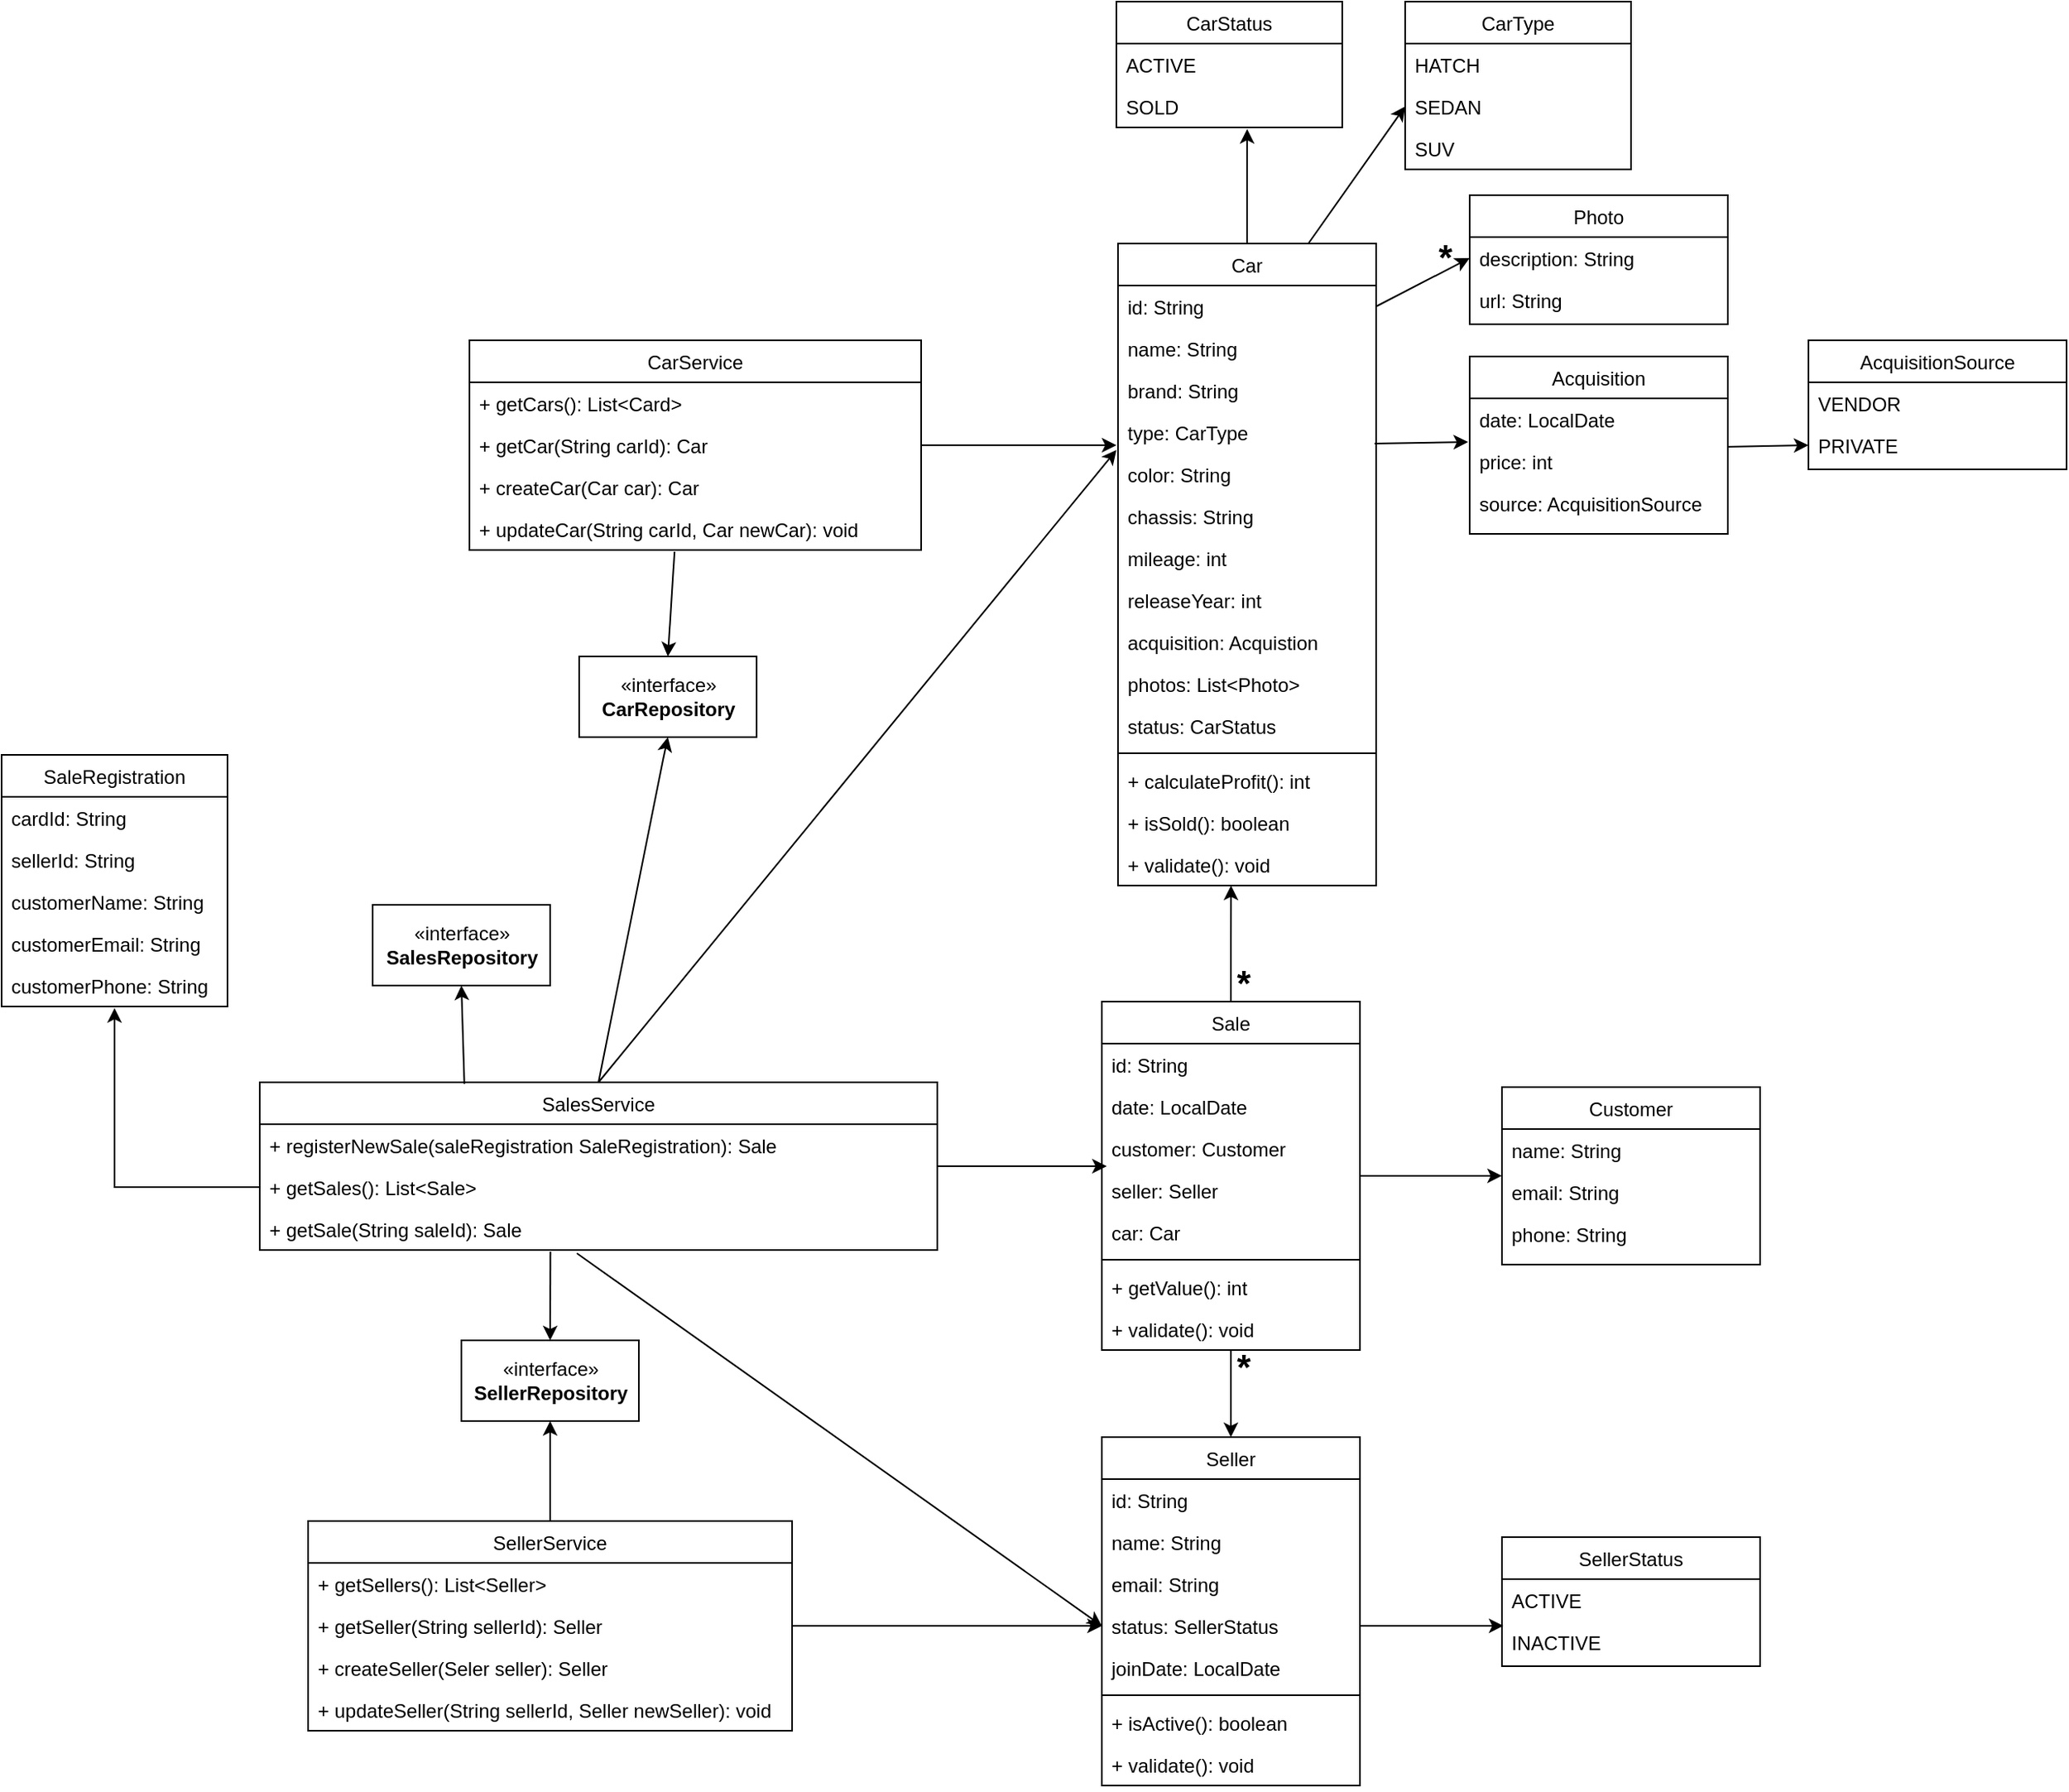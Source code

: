 <mxfile version="15.5.4" type="embed"><diagram id="7Dr9HhDEKM17Uiamg6SR" name="Diagrama de Classes"><mxGraphModel dx="1895" dy="556" grid="1" gridSize="10" guides="1" tooltips="1" connect="1" arrows="1" fold="1" page="1" pageScale="1" pageWidth="850" pageHeight="1100" math="0" shadow="0"><root><mxCell id="0"/><mxCell id="1" parent="0"/><mxCell id="7WRl4GNoLDAF7Gh1Gfhk-77" style="edgeStyle=orthogonalEdgeStyle;rounded=0;orthogonalLoop=1;jettySize=auto;html=1;entryX=0.579;entryY=1.038;entryDx=0;entryDy=0;entryPerimeter=0;" parent="1" source="7WRl4GNoLDAF7Gh1Gfhk-1" target="7WRl4GNoLDAF7Gh1Gfhk-18" edge="1"><mxGeometry relative="1" as="geometry"/></mxCell><mxCell id="7WRl4GNoLDAF7Gh1Gfhk-1" value="Car" style="swimlane;fontStyle=0;align=center;verticalAlign=top;childLayout=stackLayout;horizontal=1;startSize=26;horizontalStack=0;resizeParent=1;resizeLast=0;collapsible=1;marginBottom=0;rounded=0;shadow=0;strokeWidth=1;" parent="1" vertex="1"><mxGeometry x="62" y="160" width="160" height="398" as="geometry"><mxRectangle x="550" y="140" width="160" height="26" as="alternateBounds"/></mxGeometry></mxCell><mxCell id="7WRl4GNoLDAF7Gh1Gfhk-75" value="id: String" style="text;align=left;verticalAlign=top;spacingLeft=4;spacingRight=4;overflow=hidden;rotatable=0;points=[[0,0.5],[1,0.5]];portConstraint=eastwest;" parent="7WRl4GNoLDAF7Gh1Gfhk-1" vertex="1"><mxGeometry y="26" width="160" height="26" as="geometry"/></mxCell><mxCell id="7WRl4GNoLDAF7Gh1Gfhk-2" value="name: String" style="text;align=left;verticalAlign=top;spacingLeft=4;spacingRight=4;overflow=hidden;rotatable=0;points=[[0,0.5],[1,0.5]];portConstraint=eastwest;" parent="7WRl4GNoLDAF7Gh1Gfhk-1" vertex="1"><mxGeometry y="52" width="160" height="26" as="geometry"/></mxCell><mxCell id="7WRl4GNoLDAF7Gh1Gfhk-3" value="brand: String" style="text;align=left;verticalAlign=top;spacingLeft=4;spacingRight=4;overflow=hidden;rotatable=0;points=[[0,0.5],[1,0.5]];portConstraint=eastwest;rounded=0;shadow=0;html=0;" parent="7WRl4GNoLDAF7Gh1Gfhk-1" vertex="1"><mxGeometry y="78" width="160" height="26" as="geometry"/></mxCell><mxCell id="7WRl4GNoLDAF7Gh1Gfhk-53" value="type: CarType" style="text;align=left;verticalAlign=top;spacingLeft=4;spacingRight=4;overflow=hidden;rotatable=0;points=[[0,0.5],[1,0.5]];portConstraint=eastwest;rounded=0;shadow=0;html=0;" parent="7WRl4GNoLDAF7Gh1Gfhk-1" vertex="1"><mxGeometry y="104" width="160" height="26" as="geometry"/></mxCell><mxCell id="7WRl4GNoLDAF7Gh1Gfhk-4" value="color: String" style="text;align=left;verticalAlign=top;spacingLeft=4;spacingRight=4;overflow=hidden;rotatable=0;points=[[0,0.5],[1,0.5]];portConstraint=eastwest;rounded=0;shadow=0;html=0;" parent="7WRl4GNoLDAF7Gh1Gfhk-1" vertex="1"><mxGeometry y="130" width="160" height="26" as="geometry"/></mxCell><mxCell id="7WRl4GNoLDAF7Gh1Gfhk-5" value="chassis: String" style="text;align=left;verticalAlign=top;spacingLeft=4;spacingRight=4;overflow=hidden;rotatable=0;points=[[0,0.5],[1,0.5]];portConstraint=eastwest;rounded=0;shadow=0;html=0;" parent="7WRl4GNoLDAF7Gh1Gfhk-1" vertex="1"><mxGeometry y="156" width="160" height="26" as="geometry"/></mxCell><mxCell id="7WRl4GNoLDAF7Gh1Gfhk-46" value="mileage: int" style="text;align=left;verticalAlign=top;spacingLeft=4;spacingRight=4;overflow=hidden;rotatable=0;points=[[0,0.5],[1,0.5]];portConstraint=eastwest;rounded=0;shadow=0;html=0;" parent="7WRl4GNoLDAF7Gh1Gfhk-1" vertex="1"><mxGeometry y="182" width="160" height="26" as="geometry"/></mxCell><mxCell id="7WRl4GNoLDAF7Gh1Gfhk-45" value="releaseYear: int" style="text;align=left;verticalAlign=top;spacingLeft=4;spacingRight=4;overflow=hidden;rotatable=0;points=[[0,0.5],[1,0.5]];portConstraint=eastwest;rounded=0;shadow=0;html=0;" parent="7WRl4GNoLDAF7Gh1Gfhk-1" vertex="1"><mxGeometry y="208" width="160" height="26" as="geometry"/></mxCell><mxCell id="7WRl4GNoLDAF7Gh1Gfhk-88" value="acquisition: Acquistion" style="text;align=left;verticalAlign=top;spacingLeft=4;spacingRight=4;overflow=hidden;rotatable=0;points=[[0,0.5],[1,0.5]];portConstraint=eastwest;rounded=0;shadow=0;html=0;" parent="7WRl4GNoLDAF7Gh1Gfhk-1" vertex="1"><mxGeometry y="234" width="160" height="26" as="geometry"/></mxCell><mxCell id="7WRl4GNoLDAF7Gh1Gfhk-47" value="photos: List&lt;Photo&gt;" style="text;align=left;verticalAlign=top;spacingLeft=4;spacingRight=4;overflow=hidden;rotatable=0;points=[[0,0.5],[1,0.5]];portConstraint=eastwest;rounded=0;shadow=0;html=0;" parent="7WRl4GNoLDAF7Gh1Gfhk-1" vertex="1"><mxGeometry y="260" width="160" height="26" as="geometry"/></mxCell><mxCell id="7WRl4GNoLDAF7Gh1Gfhk-6" value="status: CarStatus" style="text;align=left;verticalAlign=top;spacingLeft=4;spacingRight=4;overflow=hidden;rotatable=0;points=[[0,0.5],[1,0.5]];portConstraint=eastwest;rounded=0;shadow=0;html=0;" parent="7WRl4GNoLDAF7Gh1Gfhk-1" vertex="1"><mxGeometry y="286" width="160" height="26" as="geometry"/></mxCell><mxCell id="7WRl4GNoLDAF7Gh1Gfhk-7" value="" style="line;html=1;strokeWidth=1;align=left;verticalAlign=middle;spacingTop=-1;spacingLeft=3;spacingRight=3;rotatable=0;labelPosition=right;points=[];portConstraint=eastwest;" parent="7WRl4GNoLDAF7Gh1Gfhk-1" vertex="1"><mxGeometry y="312" width="160" height="8" as="geometry"/></mxCell><mxCell id="7WRl4GNoLDAF7Gh1Gfhk-8" value="+ calculateProfit(): int" style="text;align=left;verticalAlign=top;spacingLeft=4;spacingRight=4;overflow=hidden;rotatable=0;points=[[0,0.5],[1,0.5]];portConstraint=eastwest;" parent="7WRl4GNoLDAF7Gh1Gfhk-1" vertex="1"><mxGeometry y="320" width="160" height="26" as="geometry"/></mxCell><mxCell id="7WRl4GNoLDAF7Gh1Gfhk-9" value="+ isSold(): boolean" style="text;align=left;verticalAlign=top;spacingLeft=4;spacingRight=4;overflow=hidden;rotatable=0;points=[[0,0.5],[1,0.5]];portConstraint=eastwest;" parent="7WRl4GNoLDAF7Gh1Gfhk-1" vertex="1"><mxGeometry y="346" width="160" height="26" as="geometry"/></mxCell><mxCell id="jWOEPVhLlL-7WFpLvR6w-1" value="+ validate(): void" style="text;align=left;verticalAlign=top;spacingLeft=4;spacingRight=4;overflow=hidden;rotatable=0;points=[[0,0.5],[1,0.5]];portConstraint=eastwest;" parent="7WRl4GNoLDAF7Gh1Gfhk-1" vertex="1"><mxGeometry y="372" width="160" height="26" as="geometry"/></mxCell><mxCell id="7WRl4GNoLDAF7Gh1Gfhk-16" value="CarStatus" style="swimlane;fontStyle=0;childLayout=stackLayout;horizontal=1;startSize=26;fillColor=none;horizontalStack=0;resizeParent=1;resizeParentMax=0;resizeLast=0;collapsible=1;marginBottom=0;" parent="1" vertex="1"><mxGeometry x="61" y="10" width="140" height="78" as="geometry"/></mxCell><mxCell id="7WRl4GNoLDAF7Gh1Gfhk-17" value="ACTIVE" style="text;strokeColor=none;fillColor=none;align=left;verticalAlign=top;spacingLeft=4;spacingRight=4;overflow=hidden;rotatable=0;points=[[0,0.5],[1,0.5]];portConstraint=eastwest;" parent="7WRl4GNoLDAF7Gh1Gfhk-16" vertex="1"><mxGeometry y="26" width="140" height="26" as="geometry"/></mxCell><mxCell id="7WRl4GNoLDAF7Gh1Gfhk-18" value="SOLD" style="text;strokeColor=none;fillColor=none;align=left;verticalAlign=top;spacingLeft=4;spacingRight=4;overflow=hidden;rotatable=0;points=[[0,0.5],[1,0.5]];portConstraint=eastwest;" parent="7WRl4GNoLDAF7Gh1Gfhk-16" vertex="1"><mxGeometry y="52" width="140" height="26" as="geometry"/></mxCell><mxCell id="7WRl4GNoLDAF7Gh1Gfhk-21" value="Acquisition" style="swimlane;fontStyle=0;align=center;verticalAlign=top;childLayout=stackLayout;horizontal=1;startSize=26;horizontalStack=0;resizeParent=1;resizeLast=0;collapsible=1;marginBottom=0;rounded=0;shadow=0;strokeWidth=1;" parent="1" vertex="1"><mxGeometry x="280" y="230" width="160" height="110" as="geometry"><mxRectangle x="550" y="140" width="160" height="26" as="alternateBounds"/></mxGeometry></mxCell><mxCell id="7WRl4GNoLDAF7Gh1Gfhk-22" value="date: LocalDate" style="text;align=left;verticalAlign=top;spacingLeft=4;spacingRight=4;overflow=hidden;rotatable=0;points=[[0,0.5],[1,0.5]];portConstraint=eastwest;" parent="7WRl4GNoLDAF7Gh1Gfhk-21" vertex="1"><mxGeometry y="26" width="160" height="26" as="geometry"/></mxCell><mxCell id="7WRl4GNoLDAF7Gh1Gfhk-23" value="price: int" style="text;align=left;verticalAlign=top;spacingLeft=4;spacingRight=4;overflow=hidden;rotatable=0;points=[[0,0.5],[1,0.5]];portConstraint=eastwest;rounded=0;shadow=0;html=0;" parent="7WRl4GNoLDAF7Gh1Gfhk-21" vertex="1"><mxGeometry y="52" width="160" height="26" as="geometry"/></mxCell><mxCell id="7WRl4GNoLDAF7Gh1Gfhk-24" value="source: AcquisitionSource" style="text;align=left;verticalAlign=top;spacingLeft=4;spacingRight=4;overflow=hidden;rotatable=0;points=[[0,0.5],[1,0.5]];portConstraint=eastwest;rounded=0;shadow=0;html=0;" parent="7WRl4GNoLDAF7Gh1Gfhk-21" vertex="1"><mxGeometry y="78" width="160" height="26" as="geometry"/></mxCell><mxCell id="7WRl4GNoLDAF7Gh1Gfhk-36" value="AcquisitionSource" style="swimlane;fontStyle=0;align=center;verticalAlign=top;childLayout=stackLayout;horizontal=1;startSize=26;horizontalStack=0;resizeParent=1;resizeLast=0;collapsible=1;marginBottom=0;rounded=0;shadow=0;strokeWidth=1;" parent="1" vertex="1"><mxGeometry x="490" y="220" width="160" height="80" as="geometry"><mxRectangle x="550" y="140" width="160" height="26" as="alternateBounds"/></mxGeometry></mxCell><mxCell id="7WRl4GNoLDAF7Gh1Gfhk-37" value="VENDOR" style="text;align=left;verticalAlign=top;spacingLeft=4;spacingRight=4;overflow=hidden;rotatable=0;points=[[0,0.5],[1,0.5]];portConstraint=eastwest;" parent="7WRl4GNoLDAF7Gh1Gfhk-36" vertex="1"><mxGeometry y="26" width="160" height="26" as="geometry"/></mxCell><mxCell id="7WRl4GNoLDAF7Gh1Gfhk-38" value="PRIVATE" style="text;align=left;verticalAlign=top;spacingLeft=4;spacingRight=4;overflow=hidden;rotatable=0;points=[[0,0.5],[1,0.5]];portConstraint=eastwest;rounded=0;shadow=0;html=0;" parent="7WRl4GNoLDAF7Gh1Gfhk-36" vertex="1"><mxGeometry y="52" width="160" height="26" as="geometry"/></mxCell><mxCell id="7WRl4GNoLDAF7Gh1Gfhk-96" style="edgeStyle=orthogonalEdgeStyle;rounded=0;orthogonalLoop=1;jettySize=auto;html=1;entryX=0;entryY=0.115;entryDx=0;entryDy=0;entryPerimeter=0;fontSize=22;" parent="1" source="7WRl4GNoLDAF7Gh1Gfhk-40" target="7WRl4GNoLDAF7Gh1Gfhk-91" edge="1"><mxGeometry relative="1" as="geometry"/></mxCell><mxCell id="7WRl4GNoLDAF7Gh1Gfhk-97" style="edgeStyle=orthogonalEdgeStyle;rounded=0;orthogonalLoop=1;jettySize=auto;html=1;entryX=0.5;entryY=0;entryDx=0;entryDy=0;fontSize=22;" parent="1" source="7WRl4GNoLDAF7Gh1Gfhk-40" target="7WRl4GNoLDAF7Gh1Gfhk-58" edge="1"><mxGeometry relative="1" as="geometry"/></mxCell><mxCell id="7WRl4GNoLDAF7Gh1Gfhk-99" style="edgeStyle=orthogonalEdgeStyle;rounded=0;orthogonalLoop=1;jettySize=auto;html=1;fontSize=22;entryX=0.438;entryY=1;entryDx=0;entryDy=0;entryPerimeter=0;" parent="1" source="7WRl4GNoLDAF7Gh1Gfhk-40" target="jWOEPVhLlL-7WFpLvR6w-1" edge="1"><mxGeometry relative="1" as="geometry"><mxPoint x="130" y="570" as="targetPoint"/></mxGeometry></mxCell><mxCell id="7WRl4GNoLDAF7Gh1Gfhk-40" value="Sale" style="swimlane;fontStyle=0;align=center;verticalAlign=top;childLayout=stackLayout;horizontal=1;startSize=26;horizontalStack=0;resizeParent=1;resizeLast=0;collapsible=1;marginBottom=0;rounded=0;shadow=0;strokeWidth=1;" parent="1" vertex="1"><mxGeometry x="52" y="630" width="160" height="216" as="geometry"><mxRectangle x="550" y="140" width="160" height="26" as="alternateBounds"/></mxGeometry></mxCell><mxCell id="7WRl4GNoLDAF7Gh1Gfhk-85" value="id: String" style="text;align=left;verticalAlign=top;spacingLeft=4;spacingRight=4;overflow=hidden;rotatable=0;points=[[0,0.5],[1,0.5]];portConstraint=eastwest;" parent="7WRl4GNoLDAF7Gh1Gfhk-40" vertex="1"><mxGeometry y="26" width="160" height="26" as="geometry"/></mxCell><mxCell id="7WRl4GNoLDAF7Gh1Gfhk-41" value="date: LocalDate" style="text;align=left;verticalAlign=top;spacingLeft=4;spacingRight=4;overflow=hidden;rotatable=0;points=[[0,0.5],[1,0.5]];portConstraint=eastwest;" parent="7WRl4GNoLDAF7Gh1Gfhk-40" vertex="1"><mxGeometry y="52" width="160" height="26" as="geometry"/></mxCell><mxCell id="7WRl4GNoLDAF7Gh1Gfhk-43" value="customer: Customer" style="text;align=left;verticalAlign=top;spacingLeft=4;spacingRight=4;overflow=hidden;rotatable=0;points=[[0,0.5],[1,0.5]];portConstraint=eastwest;rounded=0;shadow=0;html=0;" parent="7WRl4GNoLDAF7Gh1Gfhk-40" vertex="1"><mxGeometry y="78" width="160" height="26" as="geometry"/></mxCell><mxCell id="7WRl4GNoLDAF7Gh1Gfhk-84" value="seller: Seller" style="text;align=left;verticalAlign=top;spacingLeft=4;spacingRight=4;overflow=hidden;rotatable=0;points=[[0,0.5],[1,0.5]];portConstraint=eastwest;rounded=0;shadow=0;html=0;" parent="7WRl4GNoLDAF7Gh1Gfhk-40" vertex="1"><mxGeometry y="104" width="160" height="26" as="geometry"/></mxCell><mxCell id="7WRl4GNoLDAF7Gh1Gfhk-86" value="car: Car" style="text;align=left;verticalAlign=top;spacingLeft=4;spacingRight=4;overflow=hidden;rotatable=0;points=[[0,0.5],[1,0.5]];portConstraint=eastwest;rounded=0;shadow=0;html=0;" parent="7WRl4GNoLDAF7Gh1Gfhk-40" vertex="1"><mxGeometry y="130" width="160" height="26" as="geometry"/></mxCell><mxCell id="TRoY8cJy5XEIKivQMF8h-12" value="" style="line;strokeWidth=1;fillColor=none;align=left;verticalAlign=middle;spacingTop=-1;spacingLeft=3;spacingRight=3;rotatable=0;labelPosition=right;points=[];portConstraint=eastwest;" parent="7WRl4GNoLDAF7Gh1Gfhk-40" vertex="1"><mxGeometry y="156" width="160" height="8" as="geometry"/></mxCell><mxCell id="TRoY8cJy5XEIKivQMF8h-13" value="+ getValue(): int" style="text;align=left;verticalAlign=top;spacingLeft=4;spacingRight=4;overflow=hidden;rotatable=0;points=[[0,0.5],[1,0.5]];portConstraint=eastwest;rounded=0;shadow=0;html=0;" parent="7WRl4GNoLDAF7Gh1Gfhk-40" vertex="1"><mxGeometry y="164" width="160" height="26" as="geometry"/></mxCell><mxCell id="jWOEPVhLlL-7WFpLvR6w-5" value="+ validate(): void" style="text;align=left;verticalAlign=top;spacingLeft=4;spacingRight=4;overflow=hidden;rotatable=0;points=[[0,0.5],[1,0.5]];portConstraint=eastwest;rounded=0;shadow=0;html=0;" parent="7WRl4GNoLDAF7Gh1Gfhk-40" vertex="1"><mxGeometry y="190" width="160" height="26" as="geometry"/></mxCell><mxCell id="7WRl4GNoLDAF7Gh1Gfhk-48" value="Photo" style="swimlane;fontStyle=0;align=center;verticalAlign=top;childLayout=stackLayout;horizontal=1;startSize=26;horizontalStack=0;resizeParent=1;resizeLast=0;collapsible=1;marginBottom=0;rounded=0;shadow=0;strokeWidth=1;" parent="1" vertex="1"><mxGeometry x="280" y="130" width="160" height="80" as="geometry"><mxRectangle x="550" y="140" width="160" height="26" as="alternateBounds"/></mxGeometry></mxCell><mxCell id="7WRl4GNoLDAF7Gh1Gfhk-49" value="description: String" style="text;align=left;verticalAlign=top;spacingLeft=4;spacingRight=4;overflow=hidden;rotatable=0;points=[[0,0.5],[1,0.5]];portConstraint=eastwest;" parent="7WRl4GNoLDAF7Gh1Gfhk-48" vertex="1"><mxGeometry y="26" width="160" height="26" as="geometry"/></mxCell><mxCell id="7WRl4GNoLDAF7Gh1Gfhk-50" value="url: String" style="text;align=left;verticalAlign=top;spacingLeft=4;spacingRight=4;overflow=hidden;rotatable=0;points=[[0,0.5],[1,0.5]];portConstraint=eastwest;rounded=0;shadow=0;html=0;" parent="7WRl4GNoLDAF7Gh1Gfhk-48" vertex="1"><mxGeometry y="52" width="160" height="26" as="geometry"/></mxCell><mxCell id="7WRl4GNoLDAF7Gh1Gfhk-54" value="CarType" style="swimlane;fontStyle=0;childLayout=stackLayout;horizontal=1;startSize=26;fillColor=none;horizontalStack=0;resizeParent=1;resizeParentMax=0;resizeLast=0;collapsible=1;marginBottom=0;" parent="1" vertex="1"><mxGeometry x="240" y="10" width="140" height="104" as="geometry"/></mxCell><mxCell id="7WRl4GNoLDAF7Gh1Gfhk-55" value="HATCH" style="text;strokeColor=none;fillColor=none;align=left;verticalAlign=top;spacingLeft=4;spacingRight=4;overflow=hidden;rotatable=0;points=[[0,0.5],[1,0.5]];portConstraint=eastwest;" parent="7WRl4GNoLDAF7Gh1Gfhk-54" vertex="1"><mxGeometry y="26" width="140" height="26" as="geometry"/></mxCell><mxCell id="7WRl4GNoLDAF7Gh1Gfhk-56" value="SEDAN" style="text;strokeColor=none;fillColor=none;align=left;verticalAlign=top;spacingLeft=4;spacingRight=4;overflow=hidden;rotatable=0;points=[[0,0.5],[1,0.5]];portConstraint=eastwest;" parent="7WRl4GNoLDAF7Gh1Gfhk-54" vertex="1"><mxGeometry y="52" width="140" height="26" as="geometry"/></mxCell><mxCell id="7WRl4GNoLDAF7Gh1Gfhk-57" value="SUV" style="text;strokeColor=none;fillColor=none;align=left;verticalAlign=top;spacingLeft=4;spacingRight=4;overflow=hidden;rotatable=0;points=[[0,0.5],[1,0.5]];portConstraint=eastwest;" parent="7WRl4GNoLDAF7Gh1Gfhk-54" vertex="1"><mxGeometry y="78" width="140" height="26" as="geometry"/></mxCell><mxCell id="7WRl4GNoLDAF7Gh1Gfhk-58" value="Seller" style="swimlane;fontStyle=0;align=center;verticalAlign=top;childLayout=stackLayout;horizontal=1;startSize=26;horizontalStack=0;resizeParent=1;resizeLast=0;collapsible=1;marginBottom=0;rounded=0;shadow=0;strokeWidth=1;" parent="1" vertex="1"><mxGeometry x="52" y="900" width="160" height="216" as="geometry"><mxRectangle x="550" y="140" width="160" height="26" as="alternateBounds"/></mxGeometry></mxCell><mxCell id="2" value="id: String" style="text;align=left;verticalAlign=top;spacingLeft=4;spacingRight=4;overflow=hidden;rotatable=0;points=[[0,0.5],[1,0.5]];portConstraint=eastwest;" vertex="1" parent="7WRl4GNoLDAF7Gh1Gfhk-58"><mxGeometry y="26" width="160" height="26" as="geometry"/></mxCell><mxCell id="7WRl4GNoLDAF7Gh1Gfhk-59" value="name: String" style="text;align=left;verticalAlign=top;spacingLeft=4;spacingRight=4;overflow=hidden;rotatable=0;points=[[0,0.5],[1,0.5]];portConstraint=eastwest;" parent="7WRl4GNoLDAF7Gh1Gfhk-58" vertex="1"><mxGeometry y="52" width="160" height="26" as="geometry"/></mxCell><mxCell id="7WRl4GNoLDAF7Gh1Gfhk-60" value="email: String" style="text;align=left;verticalAlign=top;spacingLeft=4;spacingRight=4;overflow=hidden;rotatable=0;points=[[0,0.5],[1,0.5]];portConstraint=eastwest;rounded=0;shadow=0;html=0;" parent="7WRl4GNoLDAF7Gh1Gfhk-58" vertex="1"><mxGeometry y="78" width="160" height="26" as="geometry"/></mxCell><mxCell id="7WRl4GNoLDAF7Gh1Gfhk-61" value="status: SellerStatus" style="text;align=left;verticalAlign=top;spacingLeft=4;spacingRight=4;overflow=hidden;rotatable=0;points=[[0,0.5],[1,0.5]];portConstraint=eastwest;rounded=0;shadow=0;html=0;" parent="7WRl4GNoLDAF7Gh1Gfhk-58" vertex="1"><mxGeometry y="104" width="160" height="26" as="geometry"/></mxCell><mxCell id="7WRl4GNoLDAF7Gh1Gfhk-62" value="joinDate: LocalDate" style="text;align=left;verticalAlign=top;spacingLeft=4;spacingRight=4;overflow=hidden;rotatable=0;points=[[0,0.5],[1,0.5]];portConstraint=eastwest;rounded=0;shadow=0;html=0;" parent="7WRl4GNoLDAF7Gh1Gfhk-58" vertex="1"><mxGeometry y="130" width="160" height="26" as="geometry"/></mxCell><mxCell id="7WRl4GNoLDAF7Gh1Gfhk-68" value="" style="line;html=1;strokeWidth=1;align=left;verticalAlign=middle;spacingTop=-1;spacingLeft=3;spacingRight=3;rotatable=0;labelPosition=right;points=[];portConstraint=eastwest;" parent="7WRl4GNoLDAF7Gh1Gfhk-58" vertex="1"><mxGeometry y="156" width="160" height="8" as="geometry"/></mxCell><mxCell id="7WRl4GNoLDAF7Gh1Gfhk-69" value="+ isActive(): boolean" style="text;align=left;verticalAlign=top;spacingLeft=4;spacingRight=4;overflow=hidden;rotatable=0;points=[[0,0.5],[1,0.5]];portConstraint=eastwest;" parent="7WRl4GNoLDAF7Gh1Gfhk-58" vertex="1"><mxGeometry y="164" width="160" height="26" as="geometry"/></mxCell><mxCell id="jWOEPVhLlL-7WFpLvR6w-2" value="+ validate(): void" style="text;align=left;verticalAlign=top;spacingLeft=4;spacingRight=4;overflow=hidden;rotatable=0;points=[[0,0.5],[1,0.5]];portConstraint=eastwest;" parent="7WRl4GNoLDAF7Gh1Gfhk-58" vertex="1"><mxGeometry y="190" width="160" height="26" as="geometry"/></mxCell><mxCell id="7WRl4GNoLDAF7Gh1Gfhk-72" value="SellerStatus" style="swimlane;fontStyle=0;align=center;verticalAlign=top;childLayout=stackLayout;horizontal=1;startSize=26;horizontalStack=0;resizeParent=1;resizeLast=0;collapsible=1;marginBottom=0;rounded=0;shadow=0;strokeWidth=1;" parent="1" vertex="1"><mxGeometry x="300" y="962" width="160" height="80" as="geometry"><mxRectangle x="550" y="140" width="160" height="26" as="alternateBounds"/></mxGeometry></mxCell><mxCell id="7WRl4GNoLDAF7Gh1Gfhk-73" value="ACTIVE" style="text;align=left;verticalAlign=top;spacingLeft=4;spacingRight=4;overflow=hidden;rotatable=0;points=[[0,0.5],[1,0.5]];portConstraint=eastwest;" parent="7WRl4GNoLDAF7Gh1Gfhk-72" vertex="1"><mxGeometry y="26" width="160" height="26" as="geometry"/></mxCell><mxCell id="7WRl4GNoLDAF7Gh1Gfhk-74" value="INACTIVE" style="text;align=left;verticalAlign=top;spacingLeft=4;spacingRight=4;overflow=hidden;rotatable=0;points=[[0,0.5],[1,0.5]];portConstraint=eastwest;rounded=0;shadow=0;html=0;" parent="7WRl4GNoLDAF7Gh1Gfhk-72" vertex="1"><mxGeometry y="52" width="160" height="26" as="geometry"/></mxCell><mxCell id="7WRl4GNoLDAF7Gh1Gfhk-76" style="edgeStyle=orthogonalEdgeStyle;rounded=0;orthogonalLoop=1;jettySize=auto;html=1;entryX=0.006;entryY=0.115;entryDx=0;entryDy=0;entryPerimeter=0;" parent="1" source="7WRl4GNoLDAF7Gh1Gfhk-61" target="7WRl4GNoLDAF7Gh1Gfhk-74" edge="1"><mxGeometry relative="1" as="geometry"/></mxCell><mxCell id="7WRl4GNoLDAF7Gh1Gfhk-79" value="" style="endArrow=classic;html=1;rounded=0;entryX=0;entryY=0.5;entryDx=0;entryDy=0;" parent="1" target="7WRl4GNoLDAF7Gh1Gfhk-56" edge="1"><mxGeometry width="50" height="50" relative="1" as="geometry"><mxPoint x="180" y="160" as="sourcePoint"/><mxPoint x="220" y="110" as="targetPoint"/></mxGeometry></mxCell><mxCell id="7WRl4GNoLDAF7Gh1Gfhk-80" value="" style="endArrow=classic;html=1;rounded=0;exitX=0.994;exitY=0.769;exitDx=0;exitDy=0;exitPerimeter=0;entryX=-0.006;entryY=0.038;entryDx=0;entryDy=0;entryPerimeter=0;" parent="1" source="7WRl4GNoLDAF7Gh1Gfhk-53" target="7WRl4GNoLDAF7Gh1Gfhk-23" edge="1"><mxGeometry width="50" height="50" relative="1" as="geometry"><mxPoint x="250" y="250" as="sourcePoint"/><mxPoint x="300" y="200" as="targetPoint"/></mxGeometry></mxCell><mxCell id="7WRl4GNoLDAF7Gh1Gfhk-82" value="" style="endArrow=classic;html=1;rounded=0;exitX=1;exitY=0.5;exitDx=0;exitDy=0;entryX=0;entryY=0.5;entryDx=0;entryDy=0;" parent="1" source="7WRl4GNoLDAF7Gh1Gfhk-75" target="7WRl4GNoLDAF7Gh1Gfhk-49" edge="1"><mxGeometry width="50" height="50" relative="1" as="geometry"><mxPoint x="240" y="240" as="sourcePoint"/><mxPoint x="290" y="190" as="targetPoint"/></mxGeometry></mxCell><mxCell id="7WRl4GNoLDAF7Gh1Gfhk-83" value="*" style="text;align=center;fontStyle=1;verticalAlign=middle;spacingLeft=3;spacingRight=3;strokeColor=none;rotatable=0;points=[[0,0.5],[1,0.5]];portConstraint=eastwest;fontSize=22;" parent="1" vertex="1"><mxGeometry x="220" y="150" width="90" height="33" as="geometry"/></mxCell><mxCell id="7WRl4GNoLDAF7Gh1Gfhk-87" value="" style="endArrow=classic;html=1;rounded=0;exitX=1;exitY=0.154;exitDx=0;exitDy=0;exitPerimeter=0;entryX=0;entryY=0.5;entryDx=0;entryDy=0;" parent="1" source="7WRl4GNoLDAF7Gh1Gfhk-23" target="7WRl4GNoLDAF7Gh1Gfhk-38" edge="1"><mxGeometry width="50" height="50" relative="1" as="geometry"><mxPoint x="460" y="341.004" as="sourcePoint"/><mxPoint x="520" y="339.998" as="targetPoint"/></mxGeometry></mxCell><mxCell id="7WRl4GNoLDAF7Gh1Gfhk-89" value="Customer" style="swimlane;fontStyle=0;align=center;verticalAlign=top;childLayout=stackLayout;horizontal=1;startSize=26;horizontalStack=0;resizeParent=1;resizeLast=0;collapsible=1;marginBottom=0;rounded=0;shadow=0;strokeWidth=1;" parent="1" vertex="1"><mxGeometry x="300" y="683" width="160" height="110" as="geometry"><mxRectangle x="550" y="140" width="160" height="26" as="alternateBounds"/></mxGeometry></mxCell><mxCell id="7WRl4GNoLDAF7Gh1Gfhk-90" value="name: String" style="text;align=left;verticalAlign=top;spacingLeft=4;spacingRight=4;overflow=hidden;rotatable=0;points=[[0,0.5],[1,0.5]];portConstraint=eastwest;" parent="7WRl4GNoLDAF7Gh1Gfhk-89" vertex="1"><mxGeometry y="26" width="160" height="26" as="geometry"/></mxCell><mxCell id="7WRl4GNoLDAF7Gh1Gfhk-91" value="email: String" style="text;align=left;verticalAlign=top;spacingLeft=4;spacingRight=4;overflow=hidden;rotatable=0;points=[[0,0.5],[1,0.5]];portConstraint=eastwest;rounded=0;shadow=0;html=0;" parent="7WRl4GNoLDAF7Gh1Gfhk-89" vertex="1"><mxGeometry y="52" width="160" height="26" as="geometry"/></mxCell><mxCell id="7WRl4GNoLDAF7Gh1Gfhk-92" value="phone: String" style="text;align=left;verticalAlign=top;spacingLeft=4;spacingRight=4;overflow=hidden;rotatable=0;points=[[0,0.5],[1,0.5]];portConstraint=eastwest;rounded=0;shadow=0;html=0;" parent="7WRl4GNoLDAF7Gh1Gfhk-89" vertex="1"><mxGeometry y="78" width="160" height="26" as="geometry"/></mxCell><mxCell id="7WRl4GNoLDAF7Gh1Gfhk-98" value="*" style="text;align=center;fontStyle=1;verticalAlign=middle;spacingLeft=3;spacingRight=3;strokeColor=none;rotatable=0;points=[[0,0.5],[1,0.5]];portConstraint=eastwest;fontSize=22;" parent="1" vertex="1"><mxGeometry x="95" y="838" width="90" height="33" as="geometry"/></mxCell><mxCell id="7WRl4GNoLDAF7Gh1Gfhk-100" value="*" style="text;align=center;fontStyle=1;verticalAlign=middle;spacingLeft=3;spacingRight=3;strokeColor=none;rotatable=0;points=[[0,0.5],[1,0.5]];portConstraint=eastwest;fontSize=22;" parent="1" vertex="1"><mxGeometry x="95" y="600" width="90" height="33" as="geometry"/></mxCell><mxCell id="TRoY8cJy5XEIKivQMF8h-6" style="edgeStyle=orthogonalEdgeStyle;rounded=0;orthogonalLoop=1;jettySize=auto;html=1;entryX=-0.006;entryY=0.808;entryDx=0;entryDy=0;entryPerimeter=0;" parent="1" source="TRoY8cJy5XEIKivQMF8h-1" target="7WRl4GNoLDAF7Gh1Gfhk-53" edge="1"><mxGeometry relative="1" as="geometry"/></mxCell><mxCell id="TRoY8cJy5XEIKivQMF8h-1" value="CarService" style="swimlane;fontStyle=0;childLayout=stackLayout;horizontal=1;startSize=26;fillColor=none;horizontalStack=0;resizeParent=1;resizeParentMax=0;resizeLast=0;collapsible=1;marginBottom=0;" parent="1" vertex="1"><mxGeometry x="-340" y="220" width="280" height="130" as="geometry"/></mxCell><mxCell id="TRoY8cJy5XEIKivQMF8h-3" value="+ getCars(): List&lt;Card&gt;" style="text;strokeColor=none;fillColor=none;align=left;verticalAlign=top;spacingLeft=4;spacingRight=4;overflow=hidden;rotatable=0;points=[[0,0.5],[1,0.5]];portConstraint=eastwest;" parent="TRoY8cJy5XEIKivQMF8h-1" vertex="1"><mxGeometry y="26" width="280" height="26" as="geometry"/></mxCell><mxCell id="TRoY8cJy5XEIKivQMF8h-4" value="+ getCar(String carId): Car" style="text;strokeColor=none;fillColor=none;align=left;verticalAlign=top;spacingLeft=4;spacingRight=4;overflow=hidden;rotatable=0;points=[[0,0.5],[1,0.5]];portConstraint=eastwest;" parent="TRoY8cJy5XEIKivQMF8h-1" vertex="1"><mxGeometry y="52" width="280" height="26" as="geometry"/></mxCell><mxCell id="TRoY8cJy5XEIKivQMF8h-2" value="+ createCar(Car car): Car" style="text;strokeColor=none;fillColor=none;align=left;verticalAlign=top;spacingLeft=4;spacingRight=4;overflow=hidden;rotatable=0;points=[[0,0.5],[1,0.5]];portConstraint=eastwest;" parent="TRoY8cJy5XEIKivQMF8h-1" vertex="1"><mxGeometry y="78" width="280" height="26" as="geometry"/></mxCell><mxCell id="TRoY8cJy5XEIKivQMF8h-5" value="+ updateCar(String carId, Car newCar): void" style="text;strokeColor=none;fillColor=none;align=left;verticalAlign=top;spacingLeft=4;spacingRight=4;overflow=hidden;rotatable=0;points=[[0,0.5],[1,0.5]];portConstraint=eastwest;" parent="TRoY8cJy5XEIKivQMF8h-1" vertex="1"><mxGeometry y="104" width="280" height="26" as="geometry"/></mxCell><mxCell id="TRoY8cJy5XEIKivQMF8h-14" style="edgeStyle=orthogonalEdgeStyle;rounded=0;orthogonalLoop=1;jettySize=auto;html=1;entryX=0.019;entryY=-0.077;entryDx=0;entryDy=0;entryPerimeter=0;" parent="1" source="TRoY8cJy5XEIKivQMF8h-8" target="7WRl4GNoLDAF7Gh1Gfhk-84" edge="1"><mxGeometry relative="1" as="geometry"/></mxCell><mxCell id="TRoY8cJy5XEIKivQMF8h-8" value="SalesService" style="swimlane;fontStyle=0;childLayout=stackLayout;horizontal=1;startSize=26;fillColor=none;horizontalStack=0;resizeParent=1;resizeParentMax=0;resizeLast=0;collapsible=1;marginBottom=0;" parent="1" vertex="1"><mxGeometry x="-470" y="680" width="420" height="104" as="geometry"/></mxCell><mxCell id="TRoY8cJy5XEIKivQMF8h-9" value="+ registerNewSale(saleRegistration SaleRegistration): Sale" style="text;strokeColor=none;fillColor=none;align=left;verticalAlign=top;spacingLeft=4;spacingRight=4;overflow=hidden;rotatable=0;points=[[0,0.5],[1,0.5]];portConstraint=eastwest;" parent="TRoY8cJy5XEIKivQMF8h-8" vertex="1"><mxGeometry y="26" width="420" height="26" as="geometry"/></mxCell><mxCell id="TRoY8cJy5XEIKivQMF8h-10" value="+ getSales(): List&lt;Sale&gt;" style="text;strokeColor=none;fillColor=none;align=left;verticalAlign=top;spacingLeft=4;spacingRight=4;overflow=hidden;rotatable=0;points=[[0,0.5],[1,0.5]];portConstraint=eastwest;" parent="TRoY8cJy5XEIKivQMF8h-8" vertex="1"><mxGeometry y="52" width="420" height="26" as="geometry"/></mxCell><mxCell id="TRoY8cJy5XEIKivQMF8h-11" value="+ getSale(String saleId): Sale" style="text;strokeColor=none;fillColor=none;align=left;verticalAlign=top;spacingLeft=4;spacingRight=4;overflow=hidden;rotatable=0;points=[[0,0.5],[1,0.5]];portConstraint=eastwest;" parent="TRoY8cJy5XEIKivQMF8h-8" vertex="1"><mxGeometry y="78" width="420" height="26" as="geometry"/></mxCell><mxCell id="TRoY8cJy5XEIKivQMF8h-15" value="" style="endArrow=classic;html=1;rounded=0;exitX=0.5;exitY=0;exitDx=0;exitDy=0;entryX=-0.006;entryY=0.923;entryDx=0;entryDy=0;entryPerimeter=0;" parent="1" source="TRoY8cJy5XEIKivQMF8h-8" target="7WRl4GNoLDAF7Gh1Gfhk-53" edge="1"><mxGeometry width="50" height="50" relative="1" as="geometry"><mxPoint x="-230" y="620" as="sourcePoint"/><mxPoint x="-180" y="570" as="targetPoint"/></mxGeometry></mxCell><mxCell id="TRoY8cJy5XEIKivQMF8h-16" value="" style="endArrow=classic;html=1;rounded=0;exitX=0.468;exitY=1.077;exitDx=0;exitDy=0;exitPerimeter=0;entryX=0;entryY=0.5;entryDx=0;entryDy=0;" parent="1" source="TRoY8cJy5XEIKivQMF8h-11" target="7WRl4GNoLDAF7Gh1Gfhk-61" edge="1"><mxGeometry width="50" height="50" relative="1" as="geometry"><mxPoint x="-190" y="890" as="sourcePoint"/><mxPoint x="-140" y="840" as="targetPoint"/></mxGeometry></mxCell><mxCell id="TRoY8cJy5XEIKivQMF8h-22" style="edgeStyle=orthogonalEdgeStyle;rounded=0;orthogonalLoop=1;jettySize=auto;html=1;entryX=0;entryY=0.5;entryDx=0;entryDy=0;" parent="1" source="TRoY8cJy5XEIKivQMF8h-17" target="7WRl4GNoLDAF7Gh1Gfhk-61" edge="1"><mxGeometry relative="1" as="geometry"/></mxCell><mxCell id="TRoY8cJy5XEIKivQMF8h-17" value="SellerService" style="swimlane;fontStyle=0;childLayout=stackLayout;horizontal=1;startSize=26;fillColor=none;horizontalStack=0;resizeParent=1;resizeParentMax=0;resizeLast=0;collapsible=1;marginBottom=0;" parent="1" vertex="1"><mxGeometry x="-440" y="952" width="300" height="130" as="geometry"/></mxCell><mxCell id="TRoY8cJy5XEIKivQMF8h-19" value="+ getSellers(): List&lt;Seller&gt;" style="text;strokeColor=none;fillColor=none;align=left;verticalAlign=top;spacingLeft=4;spacingRight=4;overflow=hidden;rotatable=0;points=[[0,0.5],[1,0.5]];portConstraint=eastwest;" parent="TRoY8cJy5XEIKivQMF8h-17" vertex="1"><mxGeometry y="26" width="300" height="26" as="geometry"/></mxCell><mxCell id="TRoY8cJy5XEIKivQMF8h-20" value="+ getSeller(String sellerId): Seller" style="text;strokeColor=none;fillColor=none;align=left;verticalAlign=top;spacingLeft=4;spacingRight=4;overflow=hidden;rotatable=0;points=[[0,0.5],[1,0.5]];portConstraint=eastwest;" parent="TRoY8cJy5XEIKivQMF8h-17" vertex="1"><mxGeometry y="52" width="300" height="26" as="geometry"/></mxCell><mxCell id="TRoY8cJy5XEIKivQMF8h-18" value="+ createSeller(Seler seller): Seller" style="text;strokeColor=none;fillColor=none;align=left;verticalAlign=top;spacingLeft=4;spacingRight=4;overflow=hidden;rotatable=0;points=[[0,0.5],[1,0.5]];portConstraint=eastwest;" parent="TRoY8cJy5XEIKivQMF8h-17" vertex="1"><mxGeometry y="78" width="300" height="26" as="geometry"/></mxCell><mxCell id="TRoY8cJy5XEIKivQMF8h-21" value="+ updateSeller(String sellerId, Seller newSeller): void" style="text;strokeColor=none;fillColor=none;align=left;verticalAlign=top;spacingLeft=4;spacingRight=4;overflow=hidden;rotatable=0;points=[[0,0.5],[1,0.5]];portConstraint=eastwest;" parent="TRoY8cJy5XEIKivQMF8h-17" vertex="1"><mxGeometry y="104" width="300" height="26" as="geometry"/></mxCell><mxCell id="TRoY8cJy5XEIKivQMF8h-23" value="«interface»&lt;br&gt;&lt;b&gt;SellerRepository&lt;/b&gt;" style="html=1;" parent="1" vertex="1"><mxGeometry x="-345" y="840" width="110" height="50" as="geometry"/></mxCell><mxCell id="TRoY8cJy5XEIKivQMF8h-25" value="«interface»&lt;br&gt;&lt;b&gt;SalesRepository&lt;/b&gt;" style="html=1;" parent="1" vertex="1"><mxGeometry x="-400" y="570" width="110" height="50" as="geometry"/></mxCell><mxCell id="TRoY8cJy5XEIKivQMF8h-26" value="" style="endArrow=classic;html=1;rounded=0;exitX=0.302;exitY=0.01;exitDx=0;exitDy=0;entryX=0.5;entryY=1;entryDx=0;entryDy=0;exitPerimeter=0;" parent="1" source="TRoY8cJy5XEIKivQMF8h-8" target="TRoY8cJy5XEIKivQMF8h-25" edge="1"><mxGeometry width="50" height="50" relative="1" as="geometry"><mxPoint x="-260" y="840" as="sourcePoint"/><mxPoint x="-210" y="790" as="targetPoint"/></mxGeometry></mxCell><mxCell id="TRoY8cJy5XEIKivQMF8h-27" value="" style="endArrow=classic;html=1;rounded=0;exitX=0.5;exitY=0;exitDx=0;exitDy=0;entryX=0.5;entryY=1;entryDx=0;entryDy=0;" parent="1" source="TRoY8cJy5XEIKivQMF8h-17" target="TRoY8cJy5XEIKivQMF8h-23" edge="1"><mxGeometry width="50" height="50" relative="1" as="geometry"><mxPoint x="-200" y="920" as="sourcePoint"/><mxPoint x="-150" y="870" as="targetPoint"/></mxGeometry></mxCell><mxCell id="TRoY8cJy5XEIKivQMF8h-28" value="«interface»&lt;br&gt;&lt;b&gt;CarRepository&lt;/b&gt;" style="html=1;" parent="1" vertex="1"><mxGeometry x="-272" y="416" width="110" height="50" as="geometry"/></mxCell><mxCell id="TRoY8cJy5XEIKivQMF8h-29" value="" style="endArrow=classic;html=1;rounded=0;exitX=0.454;exitY=1.038;exitDx=0;exitDy=0;exitPerimeter=0;entryX=0.5;entryY=0;entryDx=0;entryDy=0;" parent="1" source="TRoY8cJy5XEIKivQMF8h-5" target="TRoY8cJy5XEIKivQMF8h-28" edge="1"><mxGeometry width="50" height="50" relative="1" as="geometry"><mxPoint x="-130" y="400" as="sourcePoint"/><mxPoint x="-80" y="350" as="targetPoint"/></mxGeometry></mxCell><mxCell id="TRoY8cJy5XEIKivQMF8h-30" value="" style="endArrow=classic;html=1;rounded=0;exitX=0.5;exitY=0;exitDx=0;exitDy=0;entryX=0.5;entryY=1;entryDx=0;entryDy=0;" parent="1" source="TRoY8cJy5XEIKivQMF8h-8" target="TRoY8cJy5XEIKivQMF8h-28" edge="1"><mxGeometry width="50" height="50" relative="1" as="geometry"><mxPoint x="-270" y="580" as="sourcePoint"/><mxPoint x="-220" y="530" as="targetPoint"/><Array as="points"><mxPoint x="-220" y="480"/></Array></mxGeometry></mxCell><mxCell id="TRoY8cJy5XEIKivQMF8h-31" value="" style="endArrow=classic;html=1;rounded=0;exitX=0.429;exitY=1.038;exitDx=0;exitDy=0;exitPerimeter=0;entryX=0.5;entryY=0;entryDx=0;entryDy=0;" parent="1" source="TRoY8cJy5XEIKivQMF8h-11" target="TRoY8cJy5XEIKivQMF8h-23" edge="1"><mxGeometry width="50" height="50" relative="1" as="geometry"><mxPoint x="-520" y="870" as="sourcePoint"/><mxPoint x="-470" y="820" as="targetPoint"/></mxGeometry></mxCell><mxCell id="TRoY8cJy5XEIKivQMF8h-32" value="SaleRegistration" style="swimlane;fontStyle=0;childLayout=stackLayout;horizontal=1;startSize=26;fillColor=none;horizontalStack=0;resizeParent=1;resizeParentMax=0;resizeLast=0;collapsible=1;marginBottom=0;" parent="1" vertex="1"><mxGeometry x="-630" y="477" width="140" height="156" as="geometry"/></mxCell><mxCell id="TRoY8cJy5XEIKivQMF8h-33" value="cardId: String" style="text;strokeColor=none;fillColor=none;align=left;verticalAlign=top;spacingLeft=4;spacingRight=4;overflow=hidden;rotatable=0;points=[[0,0.5],[1,0.5]];portConstraint=eastwest;" parent="TRoY8cJy5XEIKivQMF8h-32" vertex="1"><mxGeometry y="26" width="140" height="26" as="geometry"/></mxCell><mxCell id="TRoY8cJy5XEIKivQMF8h-34" value="sellerId: String" style="text;strokeColor=none;fillColor=none;align=left;verticalAlign=top;spacingLeft=4;spacingRight=4;overflow=hidden;rotatable=0;points=[[0,0.5],[1,0.5]];portConstraint=eastwest;" parent="TRoY8cJy5XEIKivQMF8h-32" vertex="1"><mxGeometry y="52" width="140" height="26" as="geometry"/></mxCell><mxCell id="TRoY8cJy5XEIKivQMF8h-35" value="customerName: String" style="text;strokeColor=none;fillColor=none;align=left;verticalAlign=top;spacingLeft=4;spacingRight=4;overflow=hidden;rotatable=0;points=[[0,0.5],[1,0.5]];portConstraint=eastwest;" parent="TRoY8cJy5XEIKivQMF8h-32" vertex="1"><mxGeometry y="78" width="140" height="26" as="geometry"/></mxCell><mxCell id="TRoY8cJy5XEIKivQMF8h-36" value="customerEmail: String" style="text;strokeColor=none;fillColor=none;align=left;verticalAlign=top;spacingLeft=4;spacingRight=4;overflow=hidden;rotatable=0;points=[[0,0.5],[1,0.5]];portConstraint=eastwest;" parent="TRoY8cJy5XEIKivQMF8h-32" vertex="1"><mxGeometry y="104" width="140" height="26" as="geometry"/></mxCell><mxCell id="TRoY8cJy5XEIKivQMF8h-37" value="customerPhone: String" style="text;strokeColor=none;fillColor=none;align=left;verticalAlign=top;spacingLeft=4;spacingRight=4;overflow=hidden;rotatable=0;points=[[0,0.5],[1,0.5]];portConstraint=eastwest;" parent="TRoY8cJy5XEIKivQMF8h-32" vertex="1"><mxGeometry y="130" width="140" height="26" as="geometry"/></mxCell><mxCell id="TRoY8cJy5XEIKivQMF8h-38" style="edgeStyle=orthogonalEdgeStyle;rounded=0;orthogonalLoop=1;jettySize=auto;html=1;entryX=0.5;entryY=1.038;entryDx=0;entryDy=0;entryPerimeter=0;" parent="1" source="TRoY8cJy5XEIKivQMF8h-10" target="TRoY8cJy5XEIKivQMF8h-37" edge="1"><mxGeometry relative="1" as="geometry"/></mxCell></root></mxGraphModel></diagram></mxfile>